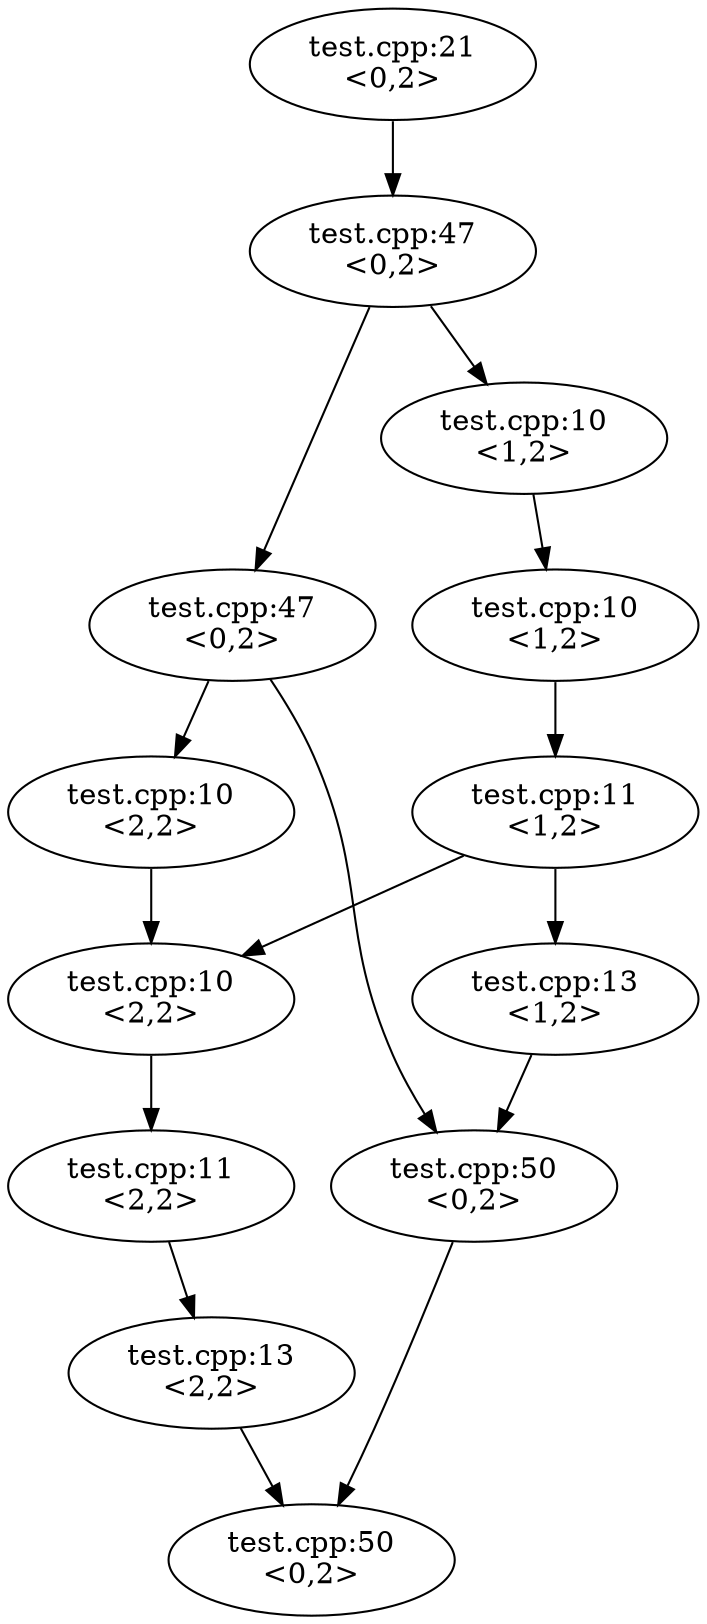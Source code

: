 digraph G {
  n1 -> n2;
  n2 -> n3;
  n2 -> n4;
  n4 -> n5;
  n3 -> n6;
  n6 -> n7;
  n7 -> n8;
  n4 -> n9;
  n8 -> n9;
  n5 -> n10;
  n7 -> n10;
  n10 -> n11;
  n11 -> n12;
  n9 -> n13;
  n12 -> n13;
  n1 [label="test.cpp:21\n<0,2>"];
  n2 [label="test.cpp:47\n<0,2>"];
  n3 [label="test.cpp:10\n<1,2>"];
  n4 [label="test.cpp:47\n<0,2>"];
  n5 [label="test.cpp:10\n<2,2>"];
  n6 [label="test.cpp:10\n<1,2>"];
  n7 [label="test.cpp:11\n<1,2>"];
  n8 [label="test.cpp:13\n<1,2>"];
  n9 [label="test.cpp:50\n<0,2>"];
  n10 [label="test.cpp:10\n<2,2>"];
  n11 [label="test.cpp:11\n<2,2>"];
  n12 [label="test.cpp:13\n<2,2>"];
  n13 [label="test.cpp:50\n<0,2>"];
}
